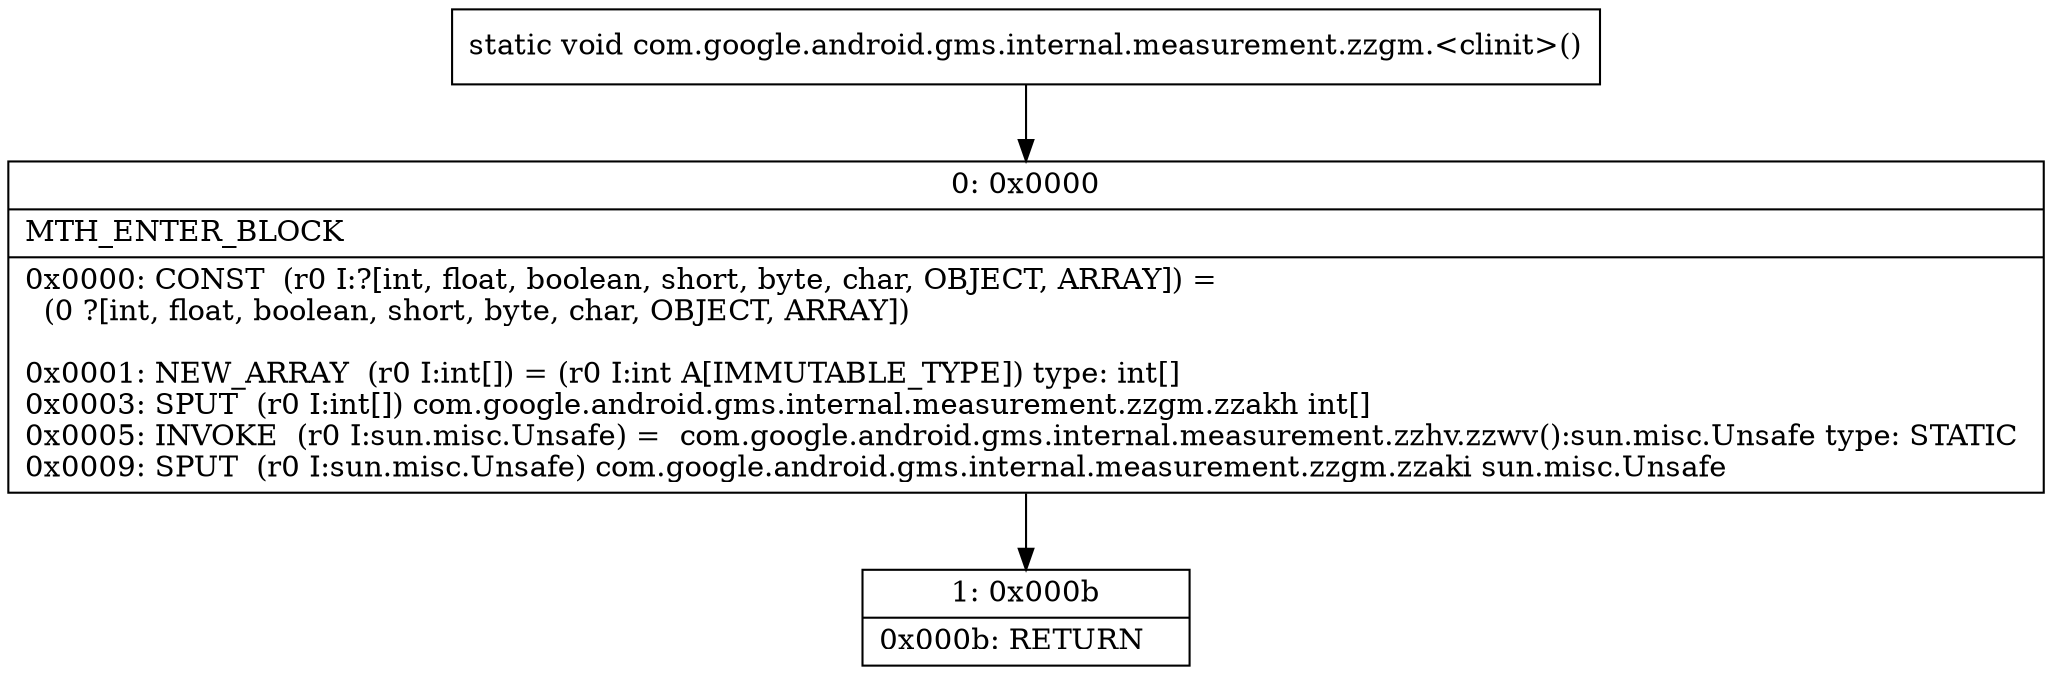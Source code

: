 digraph "CFG forcom.google.android.gms.internal.measurement.zzgm.\<clinit\>()V" {
Node_0 [shape=record,label="{0\:\ 0x0000|MTH_ENTER_BLOCK\l|0x0000: CONST  (r0 I:?[int, float, boolean, short, byte, char, OBJECT, ARRAY]) = \l  (0 ?[int, float, boolean, short, byte, char, OBJECT, ARRAY])\l \l0x0001: NEW_ARRAY  (r0 I:int[]) = (r0 I:int A[IMMUTABLE_TYPE]) type: int[] \l0x0003: SPUT  (r0 I:int[]) com.google.android.gms.internal.measurement.zzgm.zzakh int[] \l0x0005: INVOKE  (r0 I:sun.misc.Unsafe) =  com.google.android.gms.internal.measurement.zzhv.zzwv():sun.misc.Unsafe type: STATIC \l0x0009: SPUT  (r0 I:sun.misc.Unsafe) com.google.android.gms.internal.measurement.zzgm.zzaki sun.misc.Unsafe \l}"];
Node_1 [shape=record,label="{1\:\ 0x000b|0x000b: RETURN   \l}"];
MethodNode[shape=record,label="{static void com.google.android.gms.internal.measurement.zzgm.\<clinit\>() }"];
MethodNode -> Node_0;
Node_0 -> Node_1;
}

